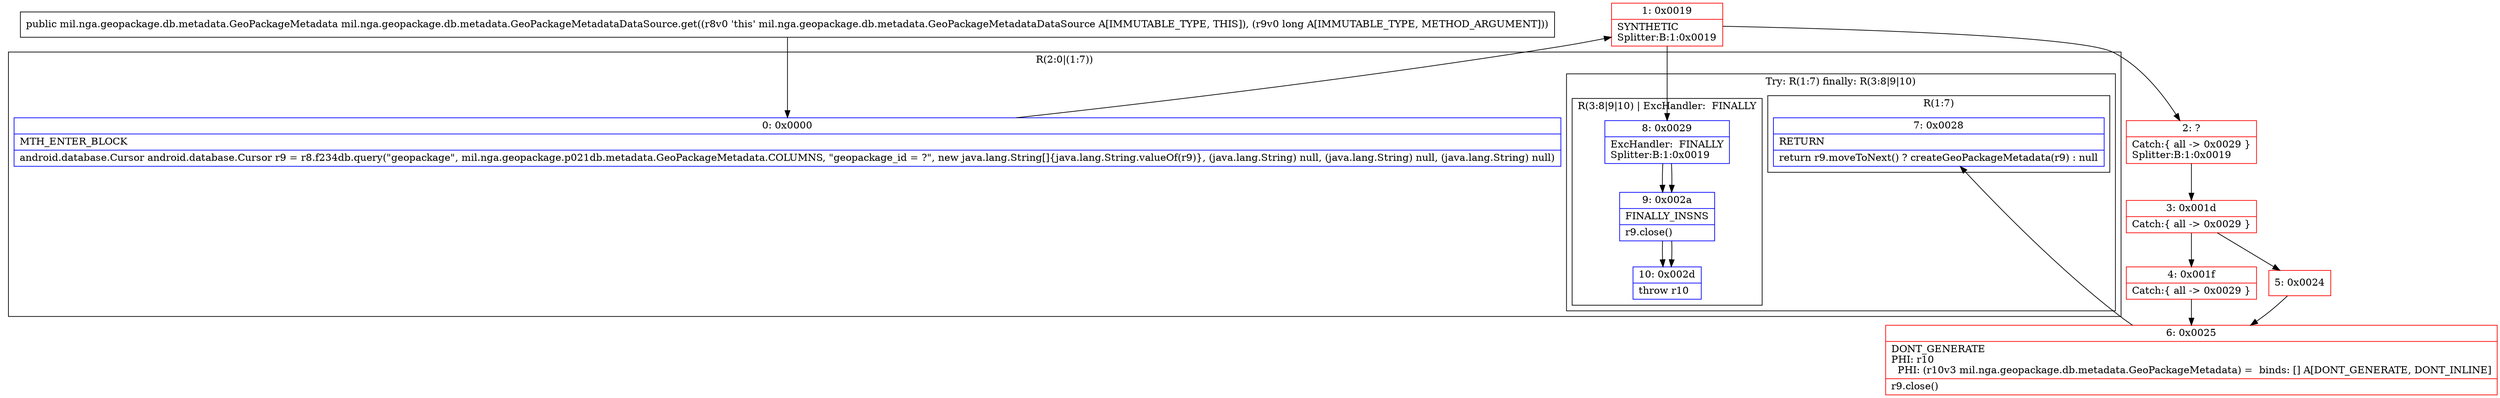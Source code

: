 digraph "CFG formil.nga.geopackage.db.metadata.GeoPackageMetadataDataSource.get(J)Lmil\/nga\/geopackage\/db\/metadata\/GeoPackageMetadata;" {
subgraph cluster_Region_1388025856 {
label = "R(2:0|(1:7))";
node [shape=record,color=blue];
Node_0 [shape=record,label="{0\:\ 0x0000|MTH_ENTER_BLOCK\l|android.database.Cursor android.database.Cursor r9 = r8.f234db.query(\"geopackage\", mil.nga.geopackage.p021db.metadata.GeoPackageMetadata.COLUMNS, \"geopackage_id = ?\", new java.lang.String[]\{java.lang.String.valueOf(r9)\}, (java.lang.String) null, (java.lang.String) null, (java.lang.String) null)\l}"];
subgraph cluster_TryCatchRegion_1379258242 {
label = "Try: R(1:7) finally: R(3:8|9|10)";
node [shape=record,color=blue];
subgraph cluster_Region_821720538 {
label = "R(1:7)";
node [shape=record,color=blue];
Node_7 [shape=record,label="{7\:\ 0x0028|RETURN\l|return r9.moveToNext() ? createGeoPackageMetadata(r9) : null\l}"];
}
subgraph cluster_Region_729478427 {
label = "R(3:8|9|10) | ExcHandler:  FINALLY\l";
node [shape=record,color=blue];
Node_8 [shape=record,label="{8\:\ 0x0029|ExcHandler:  FINALLY\lSplitter:B:1:0x0019\l}"];
Node_9 [shape=record,label="{9\:\ 0x002a|FINALLY_INSNS\l|r9.close()\l}"];
Node_10 [shape=record,label="{10\:\ 0x002d|throw r10\l}"];
}
}
}
subgraph cluster_Region_729478427 {
label = "R(3:8|9|10) | ExcHandler:  FINALLY\l";
node [shape=record,color=blue];
Node_8 [shape=record,label="{8\:\ 0x0029|ExcHandler:  FINALLY\lSplitter:B:1:0x0019\l}"];
Node_9 [shape=record,label="{9\:\ 0x002a|FINALLY_INSNS\l|r9.close()\l}"];
Node_10 [shape=record,label="{10\:\ 0x002d|throw r10\l}"];
}
Node_1 [shape=record,color=red,label="{1\:\ 0x0019|SYNTHETIC\lSplitter:B:1:0x0019\l}"];
Node_2 [shape=record,color=red,label="{2\:\ ?|Catch:\{ all \-\> 0x0029 \}\lSplitter:B:1:0x0019\l}"];
Node_3 [shape=record,color=red,label="{3\:\ 0x001d|Catch:\{ all \-\> 0x0029 \}\l}"];
Node_4 [shape=record,color=red,label="{4\:\ 0x001f|Catch:\{ all \-\> 0x0029 \}\l}"];
Node_5 [shape=record,color=red,label="{5\:\ 0x0024}"];
Node_6 [shape=record,color=red,label="{6\:\ 0x0025|DONT_GENERATE\lPHI: r10 \l  PHI: (r10v3 mil.nga.geopackage.db.metadata.GeoPackageMetadata) =  binds: [] A[DONT_GENERATE, DONT_INLINE]\l|r9.close()\l}"];
MethodNode[shape=record,label="{public mil.nga.geopackage.db.metadata.GeoPackageMetadata mil.nga.geopackage.db.metadata.GeoPackageMetadataDataSource.get((r8v0 'this' mil.nga.geopackage.db.metadata.GeoPackageMetadataDataSource A[IMMUTABLE_TYPE, THIS]), (r9v0 long A[IMMUTABLE_TYPE, METHOD_ARGUMENT])) }"];
MethodNode -> Node_0;
Node_0 -> Node_1;
Node_8 -> Node_9;
Node_9 -> Node_10;
Node_8 -> Node_9;
Node_9 -> Node_10;
Node_1 -> Node_2;
Node_1 -> Node_8;
Node_2 -> Node_3;
Node_3 -> Node_4;
Node_3 -> Node_5;
Node_4 -> Node_6;
Node_5 -> Node_6;
Node_6 -> Node_7;
}

